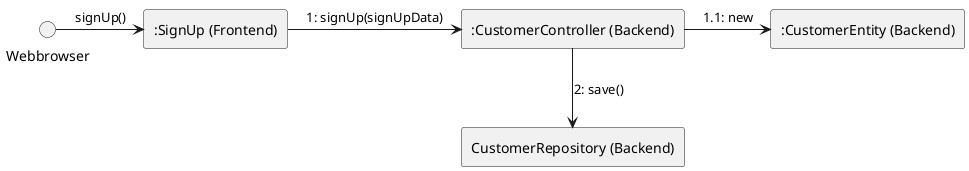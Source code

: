 @startuml
!define Junction_Or circle #black
!define Junction_And circle #whitesmoke


rectangle ":SignUp (Frontend)" as first
rectangle ":CustomerController (Backend)" as second
rectangle ":CustomerEntity (Backend)" as third
rectangle "CustomerRepository (Backend)" as fourth

Webbrowser -> first :"signUp()"
first -> second : "1: signUp(signUpData)"
second -> third : "1.1: new"
second -down-> fourth :"2: save()"

@enduml